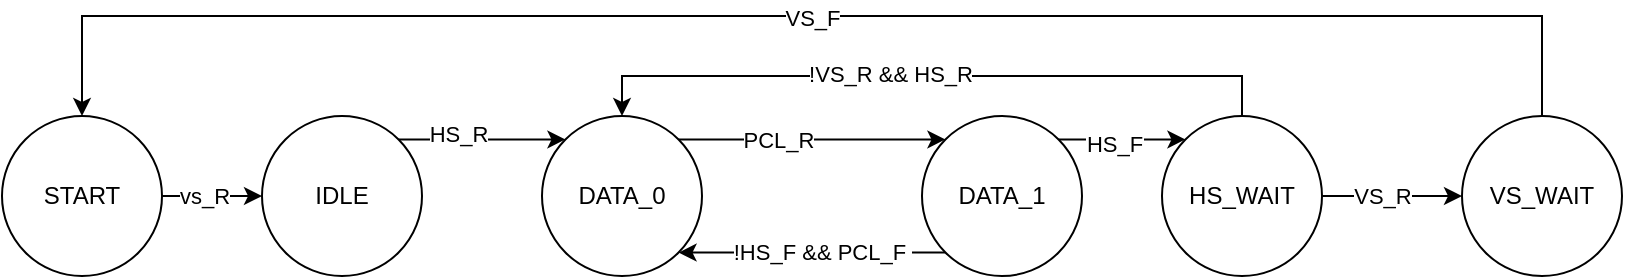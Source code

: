 <mxfile version="26.0.16">
  <diagram name="페이지-1" id="b41koXY4ERmxBWlRtVyf">
    <mxGraphModel dx="915" dy="484" grid="1" gridSize="10" guides="1" tooltips="1" connect="1" arrows="1" fold="1" page="1" pageScale="1" pageWidth="1169" pageHeight="827" math="0" shadow="0">
      <root>
        <mxCell id="0" />
        <mxCell id="1" parent="0" />
        <mxCell id="H9Y2br9Bi2rUBMscj-yR-4" style="edgeStyle=orthogonalEdgeStyle;rounded=0;orthogonalLoop=1;jettySize=auto;html=1;exitX=1;exitY=0;exitDx=0;exitDy=0;entryX=0;entryY=0;entryDx=0;entryDy=0;" parent="1" source="H9Y2br9Bi2rUBMscj-yR-1" target="H9Y2br9Bi2rUBMscj-yR-2" edge="1">
          <mxGeometry relative="1" as="geometry" />
        </mxCell>
        <mxCell id="H9Y2br9Bi2rUBMscj-yR-6" value="HS_R" style="edgeLabel;html=1;align=center;verticalAlign=middle;resizable=0;points=[];" parent="H9Y2br9Bi2rUBMscj-yR-4" vertex="1" connectable="0">
          <mxGeometry x="-0.308" y="3" relative="1" as="geometry">
            <mxPoint as="offset" />
          </mxGeometry>
        </mxCell>
        <mxCell id="H9Y2br9Bi2rUBMscj-yR-1" value="IDLE" style="ellipse;whiteSpace=wrap;html=1;aspect=fixed;" parent="1" vertex="1">
          <mxGeometry x="140" y="100" width="80" height="80" as="geometry" />
        </mxCell>
        <mxCell id="H9Y2br9Bi2rUBMscj-yR-7" style="edgeStyle=orthogonalEdgeStyle;rounded=0;orthogonalLoop=1;jettySize=auto;html=1;exitX=1;exitY=0;exitDx=0;exitDy=0;entryX=0;entryY=0;entryDx=0;entryDy=0;" parent="1" source="H9Y2br9Bi2rUBMscj-yR-2" target="H9Y2br9Bi2rUBMscj-yR-3" edge="1">
          <mxGeometry relative="1" as="geometry" />
        </mxCell>
        <mxCell id="H9Y2br9Bi2rUBMscj-yR-8" value="PCL_R" style="edgeLabel;html=1;align=center;verticalAlign=middle;resizable=0;points=[];" parent="H9Y2br9Bi2rUBMscj-yR-7" vertex="1" connectable="0">
          <mxGeometry x="-0.255" relative="1" as="geometry">
            <mxPoint as="offset" />
          </mxGeometry>
        </mxCell>
        <mxCell id="H9Y2br9Bi2rUBMscj-yR-2" value="DATA_0" style="ellipse;whiteSpace=wrap;html=1;aspect=fixed;" parent="1" vertex="1">
          <mxGeometry x="280" y="100" width="80" height="80" as="geometry" />
        </mxCell>
        <mxCell id="H9Y2br9Bi2rUBMscj-yR-9" style="edgeStyle=orthogonalEdgeStyle;rounded=0;orthogonalLoop=1;jettySize=auto;html=1;exitX=0;exitY=1;exitDx=0;exitDy=0;entryX=1;entryY=1;entryDx=0;entryDy=0;" parent="1" source="H9Y2br9Bi2rUBMscj-yR-3" target="H9Y2br9Bi2rUBMscj-yR-2" edge="1">
          <mxGeometry relative="1" as="geometry" />
        </mxCell>
        <mxCell id="H9Y2br9Bi2rUBMscj-yR-10" value="!HS_F &amp;amp;&amp;amp; PCL_F&amp;nbsp;" style="edgeLabel;html=1;align=center;verticalAlign=middle;resizable=0;points=[];" parent="H9Y2br9Bi2rUBMscj-yR-9" vertex="1" connectable="0">
          <mxGeometry x="-0.075" y="-1" relative="1" as="geometry">
            <mxPoint as="offset" />
          </mxGeometry>
        </mxCell>
        <mxCell id="H9Y2br9Bi2rUBMscj-yR-24" style="edgeStyle=orthogonalEdgeStyle;rounded=0;orthogonalLoop=1;jettySize=auto;html=1;exitX=1;exitY=0;exitDx=0;exitDy=0;entryX=0;entryY=0;entryDx=0;entryDy=0;" parent="1" source="H9Y2br9Bi2rUBMscj-yR-3" target="H9Y2br9Bi2rUBMscj-yR-23" edge="1">
          <mxGeometry relative="1" as="geometry" />
        </mxCell>
        <mxCell id="H9Y2br9Bi2rUBMscj-yR-25" value="HS_F" style="edgeLabel;html=1;align=center;verticalAlign=middle;resizable=0;points=[];" parent="H9Y2br9Bi2rUBMscj-yR-24" vertex="1" connectable="0">
          <mxGeometry x="-0.145" y="-2" relative="1" as="geometry">
            <mxPoint as="offset" />
          </mxGeometry>
        </mxCell>
        <mxCell id="H9Y2br9Bi2rUBMscj-yR-3" value="DATA_1" style="ellipse;whiteSpace=wrap;html=1;aspect=fixed;" parent="1" vertex="1">
          <mxGeometry x="470" y="100" width="80" height="80" as="geometry" />
        </mxCell>
        <mxCell id="H9Y2br9Bi2rUBMscj-yR-20" style="edgeStyle=orthogonalEdgeStyle;rounded=0;orthogonalLoop=1;jettySize=auto;html=1;exitX=0.5;exitY=0;exitDx=0;exitDy=0;entryX=0.5;entryY=0;entryDx=0;entryDy=0;" parent="1" source="H9Y2br9Bi2rUBMscj-yR-13" target="6jdJsyU5pFte2BKEYaM8-2" edge="1">
          <mxGeometry relative="1" as="geometry">
            <Array as="points">
              <mxPoint x="780" y="50" />
              <mxPoint x="50" y="50" />
            </Array>
          </mxGeometry>
        </mxCell>
        <mxCell id="H9Y2br9Bi2rUBMscj-yR-21" value="VS_F" style="edgeLabel;html=1;align=center;verticalAlign=middle;resizable=0;points=[];" parent="H9Y2br9Bi2rUBMscj-yR-20" vertex="1" connectable="0">
          <mxGeometry y="1" relative="1" as="geometry">
            <mxPoint as="offset" />
          </mxGeometry>
        </mxCell>
        <mxCell id="H9Y2br9Bi2rUBMscj-yR-13" value="VS_WAIT" style="ellipse;whiteSpace=wrap;html=1;aspect=fixed;" parent="1" vertex="1">
          <mxGeometry x="740" y="100" width="80" height="80" as="geometry" />
        </mxCell>
        <mxCell id="H9Y2br9Bi2rUBMscj-yR-26" style="edgeStyle=orthogonalEdgeStyle;rounded=0;orthogonalLoop=1;jettySize=auto;html=1;entryX=0.5;entryY=0;entryDx=0;entryDy=0;" parent="1" source="H9Y2br9Bi2rUBMscj-yR-23" target="H9Y2br9Bi2rUBMscj-yR-2" edge="1">
          <mxGeometry relative="1" as="geometry">
            <Array as="points">
              <mxPoint x="630" y="80" />
              <mxPoint x="320" y="80" />
            </Array>
          </mxGeometry>
        </mxCell>
        <mxCell id="H9Y2br9Bi2rUBMscj-yR-27" value="!VS_R &amp;amp;&amp;amp; HS_R" style="edgeLabel;html=1;align=center;verticalAlign=middle;resizable=0;points=[];" parent="H9Y2br9Bi2rUBMscj-yR-26" vertex="1" connectable="0">
          <mxGeometry x="0.122" y="-1" relative="1" as="geometry">
            <mxPoint as="offset" />
          </mxGeometry>
        </mxCell>
        <mxCell id="H9Y2br9Bi2rUBMscj-yR-28" style="edgeStyle=orthogonalEdgeStyle;rounded=0;orthogonalLoop=1;jettySize=auto;html=1;exitX=1;exitY=0.5;exitDx=0;exitDy=0;entryX=0;entryY=0.5;entryDx=0;entryDy=0;" parent="1" source="H9Y2br9Bi2rUBMscj-yR-23" target="H9Y2br9Bi2rUBMscj-yR-13" edge="1">
          <mxGeometry relative="1" as="geometry" />
        </mxCell>
        <mxCell id="H9Y2br9Bi2rUBMscj-yR-29" value="VS_R" style="edgeLabel;html=1;align=center;verticalAlign=middle;resizable=0;points=[];" parent="H9Y2br9Bi2rUBMscj-yR-28" vertex="1" connectable="0">
          <mxGeometry x="-0.146" relative="1" as="geometry">
            <mxPoint as="offset" />
          </mxGeometry>
        </mxCell>
        <mxCell id="H9Y2br9Bi2rUBMscj-yR-23" value="HS_WAIT" style="ellipse;whiteSpace=wrap;html=1;aspect=fixed;" parent="1" vertex="1">
          <mxGeometry x="590" y="100" width="80" height="80" as="geometry" />
        </mxCell>
        <mxCell id="6jdJsyU5pFte2BKEYaM8-3" value="" style="edgeStyle=orthogonalEdgeStyle;rounded=0;orthogonalLoop=1;jettySize=auto;html=1;" edge="1" parent="1" source="6jdJsyU5pFte2BKEYaM8-2" target="H9Y2br9Bi2rUBMscj-yR-1">
          <mxGeometry relative="1" as="geometry" />
        </mxCell>
        <mxCell id="6jdJsyU5pFte2BKEYaM8-4" value="vs_R" style="edgeLabel;html=1;align=center;verticalAlign=middle;resizable=0;points=[];" vertex="1" connectable="0" parent="6jdJsyU5pFte2BKEYaM8-3">
          <mxGeometry x="-0.06" relative="1" as="geometry">
            <mxPoint x="-3" as="offset" />
          </mxGeometry>
        </mxCell>
        <mxCell id="6jdJsyU5pFte2BKEYaM8-2" value="START" style="ellipse;whiteSpace=wrap;html=1;aspect=fixed;" vertex="1" parent="1">
          <mxGeometry x="10" y="100" width="80" height="80" as="geometry" />
        </mxCell>
      </root>
    </mxGraphModel>
  </diagram>
</mxfile>

